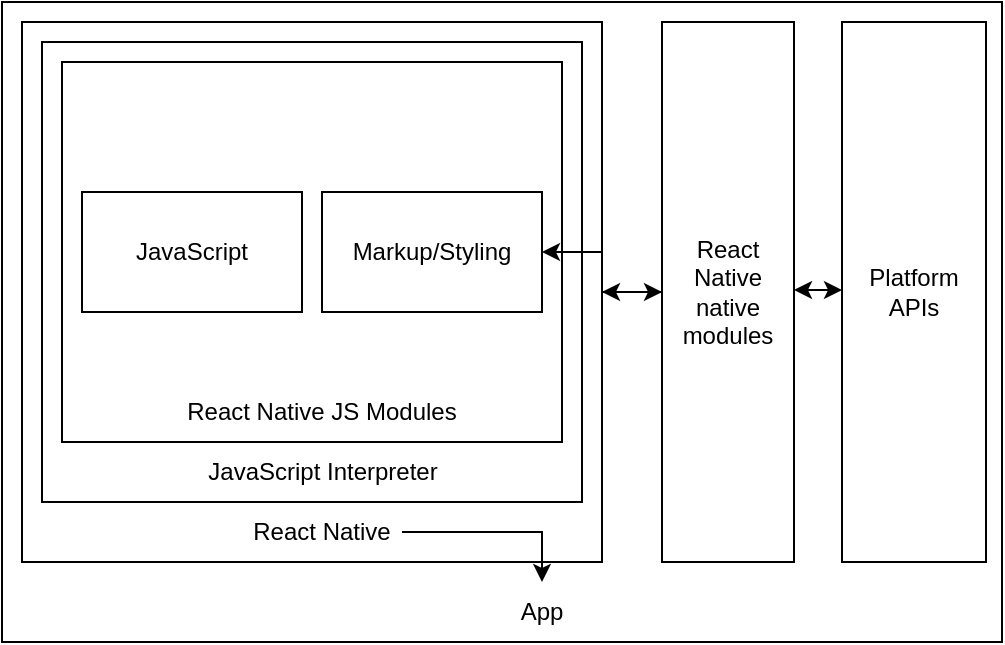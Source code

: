 <mxfile version="21.3.5" type="github">
  <diagram name="페이지-1" id="aawZTWIsSB6Uh0-5z7lG">
    <mxGraphModel dx="496" dy="790" grid="1" gridSize="10" guides="1" tooltips="1" connect="1" arrows="1" fold="1" page="1" pageScale="1" pageWidth="827" pageHeight="1169" math="0" shadow="0">
      <root>
        <mxCell id="0" />
        <mxCell id="1" parent="0" />
        <mxCell id="HPx4gAomgWR3Ly9X30eJ-1" value="" style="rounded=0;whiteSpace=wrap;html=1;" parent="1" vertex="1">
          <mxGeometry x="100" y="150" width="500" height="320" as="geometry" />
        </mxCell>
        <mxCell id="L7Zh1CeTjRLwIHye0Val-1" value="" style="rounded=0;whiteSpace=wrap;html=1;" vertex="1" parent="1">
          <mxGeometry x="110" y="160" width="290" height="270" as="geometry" />
        </mxCell>
        <mxCell id="L7Zh1CeTjRLwIHye0Val-2" value="" style="rounded=0;whiteSpace=wrap;html=1;" vertex="1" parent="1">
          <mxGeometry x="120" y="170" width="270" height="230" as="geometry" />
        </mxCell>
        <mxCell id="L7Zh1CeTjRLwIHye0Val-3" value="App" style="text;html=1;strokeColor=none;fillColor=none;align=center;verticalAlign=middle;whiteSpace=wrap;rounded=0;" vertex="1" parent="1">
          <mxGeometry x="340" y="440" width="60" height="30" as="geometry" />
        </mxCell>
        <mxCell id="L7Zh1CeTjRLwIHye0Val-6" value="" style="edgeStyle=orthogonalEdgeStyle;rounded=0;orthogonalLoop=1;jettySize=auto;html=1;" edge="1" parent="1" source="L7Zh1CeTjRLwIHye0Val-5" target="L7Zh1CeTjRLwIHye0Val-3">
          <mxGeometry relative="1" as="geometry" />
        </mxCell>
        <mxCell id="L7Zh1CeTjRLwIHye0Val-5" value="React Native" style="text;html=1;strokeColor=none;fillColor=none;align=center;verticalAlign=middle;whiteSpace=wrap;rounded=0;" vertex="1" parent="1">
          <mxGeometry x="220" y="400" width="80" height="30" as="geometry" />
        </mxCell>
        <mxCell id="L7Zh1CeTjRLwIHye0Val-7" value="JavaScript Interpreter" style="text;html=1;strokeColor=none;fillColor=none;align=center;verticalAlign=middle;whiteSpace=wrap;rounded=0;" vertex="1" parent="1">
          <mxGeometry x="197.5" y="370" width="125" height="30" as="geometry" />
        </mxCell>
        <mxCell id="L7Zh1CeTjRLwIHye0Val-8" value="" style="rounded=0;whiteSpace=wrap;html=1;" vertex="1" parent="1">
          <mxGeometry x="130" y="180" width="250" height="190" as="geometry" />
        </mxCell>
        <mxCell id="L7Zh1CeTjRLwIHye0Val-9" value="React Native JS Modules" style="text;html=1;strokeColor=none;fillColor=none;align=center;verticalAlign=middle;whiteSpace=wrap;rounded=0;" vertex="1" parent="1">
          <mxGeometry x="186.25" y="340" width="147.5" height="30" as="geometry" />
        </mxCell>
        <mxCell id="L7Zh1CeTjRLwIHye0Val-10" value="JavaScript" style="rounded=0;whiteSpace=wrap;html=1;" vertex="1" parent="1">
          <mxGeometry x="140" y="245" width="110" height="60" as="geometry" />
        </mxCell>
        <mxCell id="L7Zh1CeTjRLwIHye0Val-11" value="Markup/Styling" style="rounded=0;whiteSpace=wrap;html=1;" vertex="1" parent="1">
          <mxGeometry x="260" y="245" width="110" height="60" as="geometry" />
        </mxCell>
        <mxCell id="L7Zh1CeTjRLwIHye0Val-12" value="" style="endArrow=classic;startArrow=classic;html=1;rounded=0;exitX=1;exitY=0.5;exitDx=0;exitDy=0;entryX=0;entryY=0.5;entryDx=0;entryDy=0;" edge="1" parent="1" source="L7Zh1CeTjRLwIHye0Val-1" target="L7Zh1CeTjRLwIHye0Val-13">
          <mxGeometry width="50" height="50" relative="1" as="geometry">
            <mxPoint x="402" y="270" as="sourcePoint" />
            <mxPoint x="420" y="295" as="targetPoint" />
          </mxGeometry>
        </mxCell>
        <mxCell id="L7Zh1CeTjRLwIHye0Val-19" value="" style="edgeStyle=orthogonalEdgeStyle;rounded=0;orthogonalLoop=1;jettySize=auto;html=1;" edge="1" parent="1" source="L7Zh1CeTjRLwIHye0Val-13" target="L7Zh1CeTjRLwIHye0Val-11">
          <mxGeometry relative="1" as="geometry" />
        </mxCell>
        <mxCell id="L7Zh1CeTjRLwIHye0Val-13" value="React&lt;br&gt;Native&lt;br&gt;native&lt;br&gt;modules" style="rounded=0;whiteSpace=wrap;html=1;" vertex="1" parent="1">
          <mxGeometry x="430" y="160" width="66" height="270" as="geometry" />
        </mxCell>
        <mxCell id="L7Zh1CeTjRLwIHye0Val-14" value="Platform&lt;br&gt;APIs" style="rounded=0;whiteSpace=wrap;html=1;" vertex="1" parent="1">
          <mxGeometry x="520" y="160" width="72" height="270" as="geometry" />
        </mxCell>
        <mxCell id="L7Zh1CeTjRLwIHye0Val-18" value="" style="endArrow=classic;startArrow=classic;html=1;rounded=0;exitX=1;exitY=0.5;exitDx=0;exitDy=0;" edge="1" parent="1">
          <mxGeometry width="50" height="50" relative="1" as="geometry">
            <mxPoint x="496" y="294" as="sourcePoint" />
            <mxPoint x="520" y="294" as="targetPoint" />
          </mxGeometry>
        </mxCell>
      </root>
    </mxGraphModel>
  </diagram>
</mxfile>
